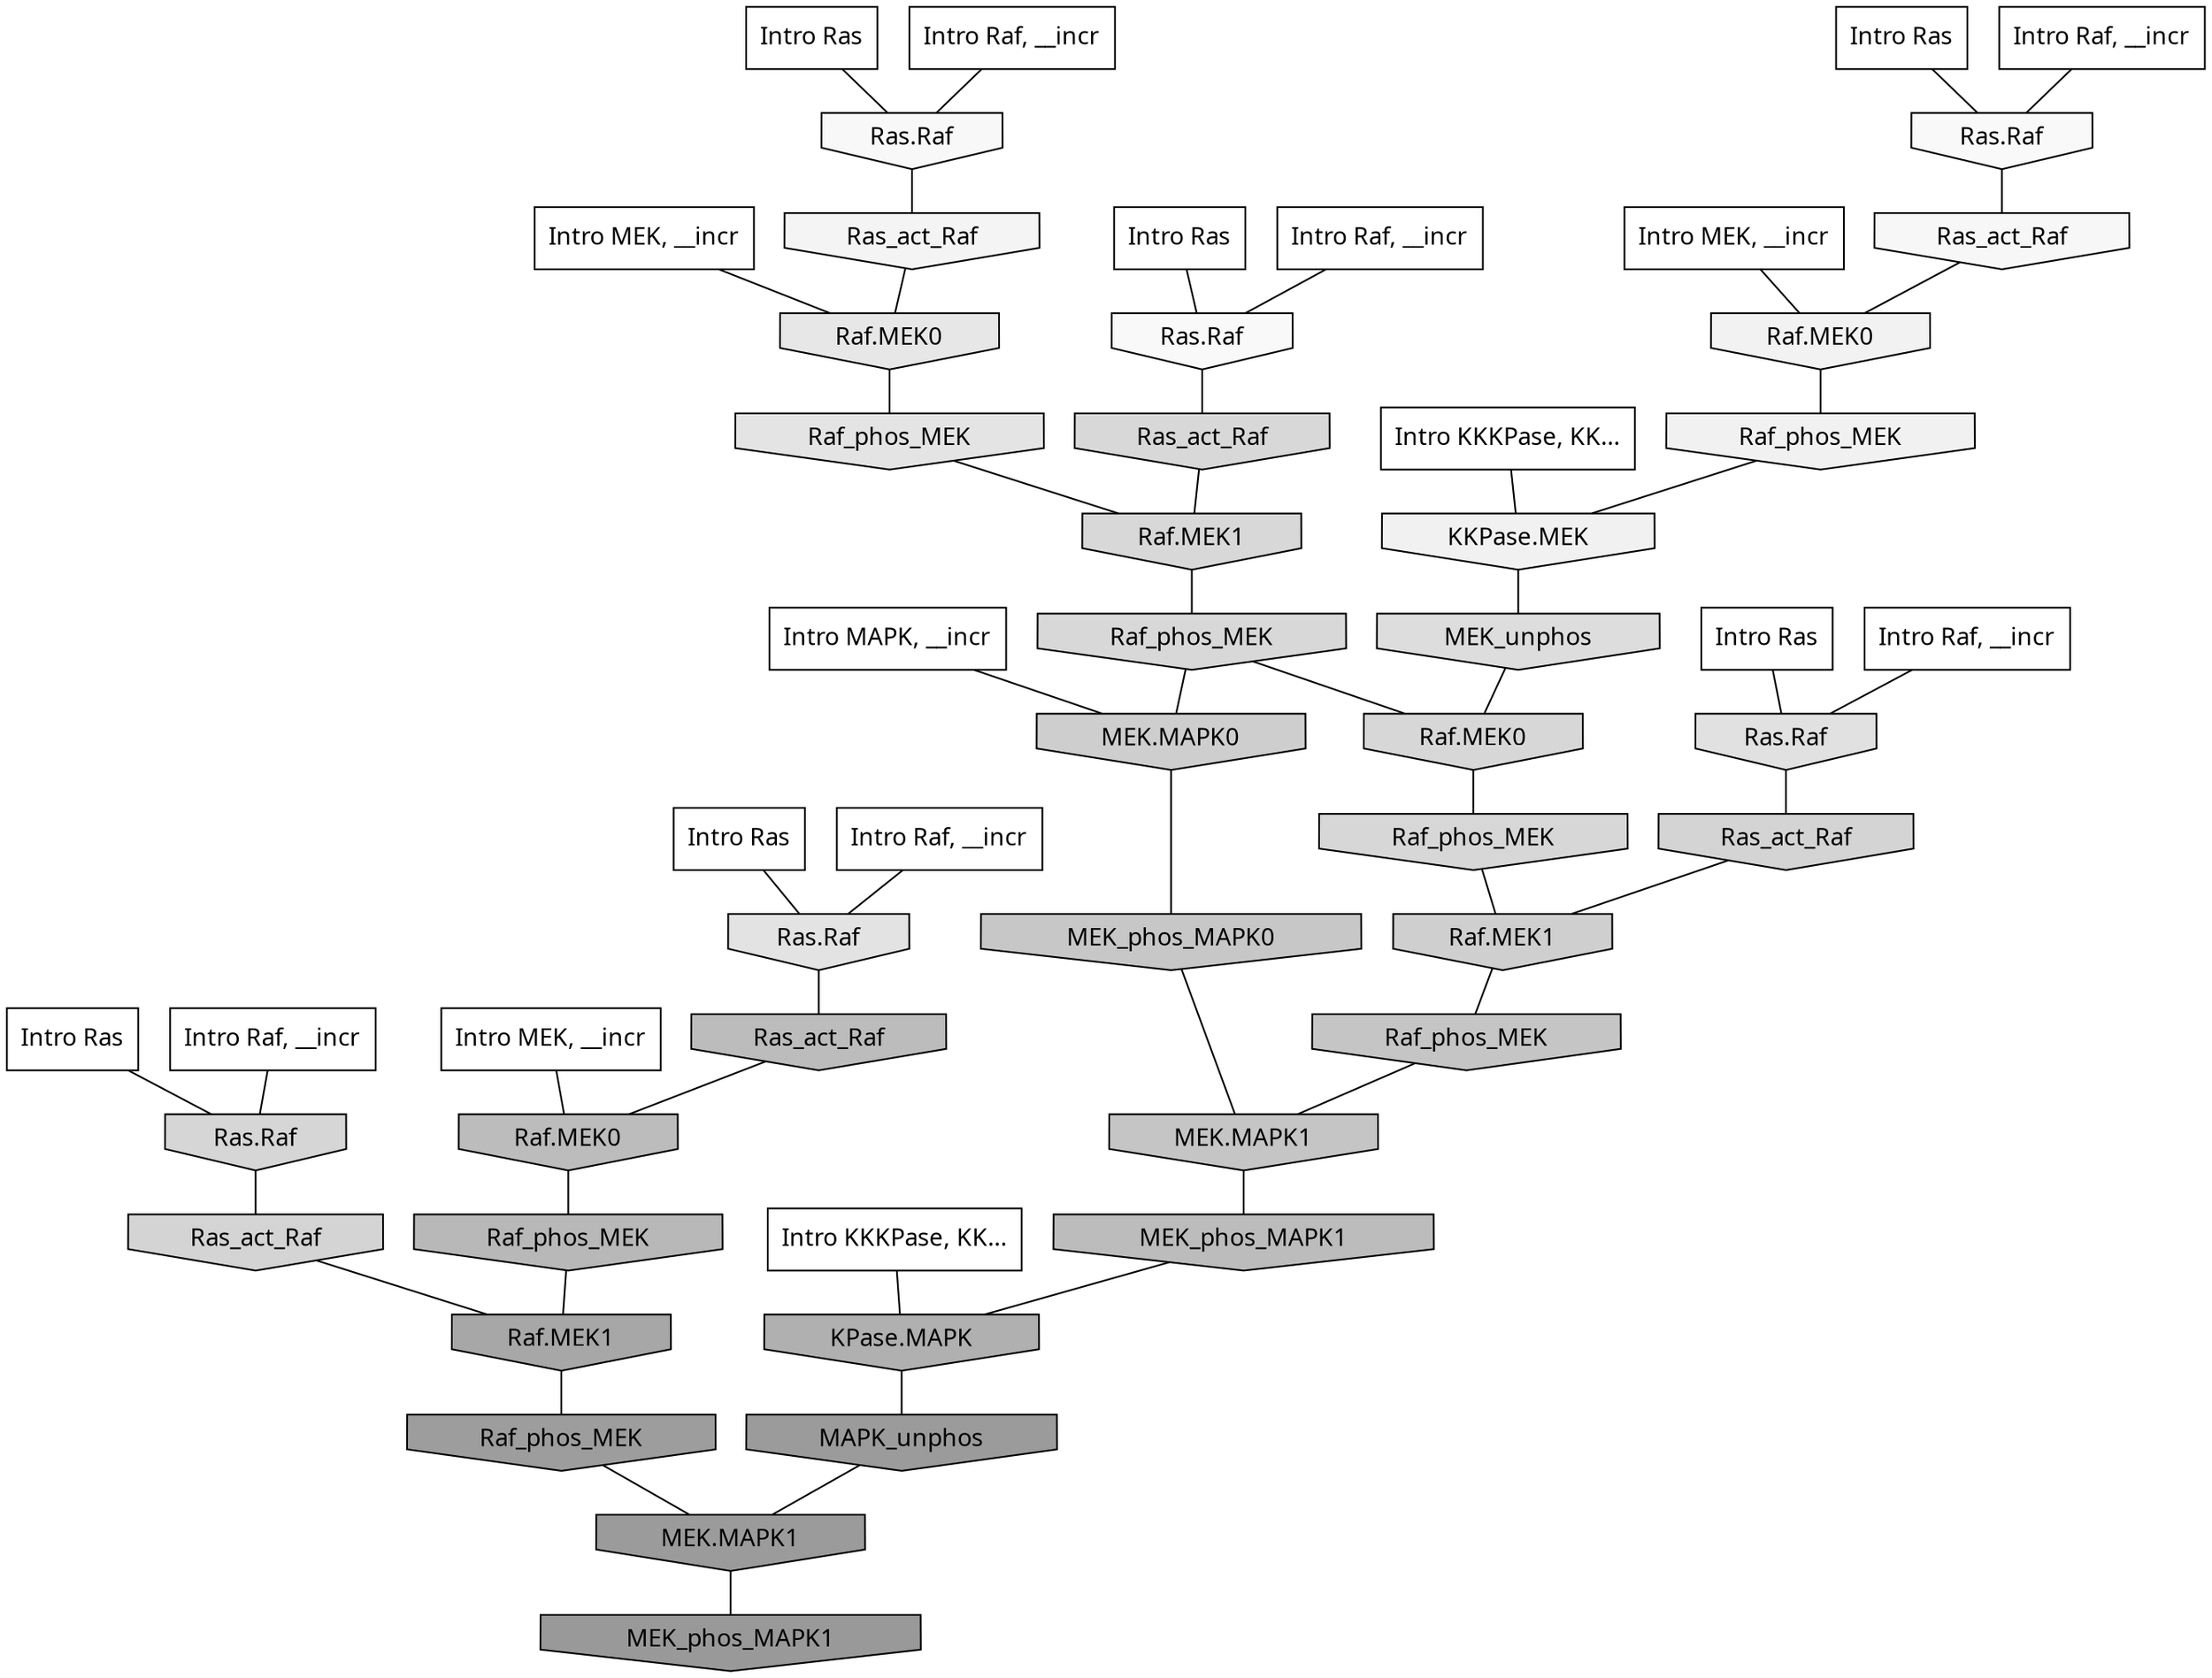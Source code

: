 digraph G{
  rankdir="TB";
  ranksep=0.30;
  node [fontname="CMU Serif"];
  edge [fontname="CMU Serif"];
  
  2 [label="Intro Ras", shape=rectangle, style=filled, fillcolor="0.000 0.000 1.000"]
  
  15 [label="Intro Ras", shape=rectangle, style=filled, fillcolor="0.000 0.000 1.000"]
  
  16 [label="Intro Ras", shape=rectangle, style=filled, fillcolor="0.000 0.000 1.000"]
  
  28 [label="Intro Ras", shape=rectangle, style=filled, fillcolor="0.000 0.000 1.000"]
  
  35 [label="Intro Ras", shape=rectangle, style=filled, fillcolor="0.000 0.000 1.000"]
  
  40 [label="Intro Ras", shape=rectangle, style=filled, fillcolor="0.000 0.000 1.000"]
  
  171 [label="Intro Raf, __incr", shape=rectangle, style=filled, fillcolor="0.000 0.000 1.000"]
  
  231 [label="Intro Raf, __incr", shape=rectangle, style=filled, fillcolor="0.000 0.000 1.000"]
  
  315 [label="Intro Raf, __incr", shape=rectangle, style=filled, fillcolor="0.000 0.000 1.000"]
  
  411 [label="Intro Raf, __incr", shape=rectangle, style=filled, fillcolor="0.000 0.000 1.000"]
  
  774 [label="Intro Raf, __incr", shape=rectangle, style=filled, fillcolor="0.000 0.000 1.000"]
  
  798 [label="Intro Raf, __incr", shape=rectangle, style=filled, fillcolor="0.000 0.000 1.000"]
  
  1519 [label="Intro MEK, __incr", shape=rectangle, style=filled, fillcolor="0.000 0.000 1.000"]
  
  1771 [label="Intro MEK, __incr", shape=rectangle, style=filled, fillcolor="0.000 0.000 1.000"]
  
  2020 [label="Intro MEK, __incr", shape=rectangle, style=filled, fillcolor="0.000 0.000 1.000"]
  
  2717 [label="Intro MAPK, __incr", shape=rectangle, style=filled, fillcolor="0.000 0.000 1.000"]
  
  3156 [label="Intro KKKPase, KK...", shape=rectangle, style=filled, fillcolor="0.000 0.000 1.000"]
  
  3180 [label="Intro KKKPase, KK...", shape=rectangle, style=filled, fillcolor="0.000 0.000 1.000"]
  
  3511 [label="Ras.Raf", shape=invhouse, style=filled, fillcolor="0.000 0.000 0.975"]
  
  3530 [label="Ras.Raf", shape=invhouse, style=filled, fillcolor="0.000 0.000 0.974"]
  
  3562 [label="Ras.Raf", shape=invhouse, style=filled, fillcolor="0.000 0.000 0.970"]
  
  3631 [label="Ras_act_Raf", shape=invhouse, style=filled, fillcolor="0.000 0.000 0.965"]
  
  3738 [label="Ras_act_Raf", shape=invhouse, style=filled, fillcolor="0.000 0.000 0.957"]
  
  3917 [label="Raf.MEK0", shape=invhouse, style=filled, fillcolor="0.000 0.000 0.946"]
  
  3995 [label="Raf_phos_MEK", shape=invhouse, style=filled, fillcolor="0.000 0.000 0.944"]
  
  4016 [label="KKPase.MEK", shape=invhouse, style=filled, fillcolor="0.000 0.000 0.943"]
  
  4722 [label="Raf.MEK0", shape=invhouse, style=filled, fillcolor="0.000 0.000 0.906"]
  
  5026 [label="Raf_phos_MEK", shape=invhouse, style=filled, fillcolor="0.000 0.000 0.892"]
  
  5103 [label="Ras.Raf", shape=invhouse, style=filled, fillcolor="0.000 0.000 0.888"]
  
  5297 [label="Ras.Raf", shape=invhouse, style=filled, fillcolor="0.000 0.000 0.880"]
  
  5630 [label="MEK_unphos", shape=invhouse, style=filled, fillcolor="0.000 0.000 0.865"]
  
  6119 [label="Ras_act_Raf", shape=invhouse, style=filled, fillcolor="0.000 0.000 0.845"]
  
  6121 [label="Raf.MEK1", shape=invhouse, style=filled, fillcolor="0.000 0.000 0.845"]
  
  6160 [label="Raf_phos_MEK", shape=invhouse, style=filled, fillcolor="0.000 0.000 0.844"]
  
  6163 [label="Raf.MEK0", shape=invhouse, style=filled, fillcolor="0.000 0.000 0.843"]
  
  6263 [label="Raf_phos_MEK", shape=invhouse, style=filled, fillcolor="0.000 0.000 0.840"]
  
  6325 [label="Ras.Raf", shape=invhouse, style=filled, fillcolor="0.000 0.000 0.838"]
  
  6512 [label="Ras_act_Raf", shape=invhouse, style=filled, fillcolor="0.000 0.000 0.832"]
  
  6564 [label="Ras_act_Raf", shape=invhouse, style=filled, fillcolor="0.000 0.000 0.831"]
  
  7393 [label="Raf.MEK1", shape=invhouse, style=filled, fillcolor="0.000 0.000 0.809"]
  
  7487 [label="MEK.MAPK0", shape=invhouse, style=filled, fillcolor="0.000 0.000 0.807"]
  
  8660 [label="MEK_phos_MAPK0", shape=invhouse, style=filled, fillcolor="0.000 0.000 0.779"]
  
  9056 [label="Raf_phos_MEK", shape=invhouse, style=filled, fillcolor="0.000 0.000 0.770"]
  
  9058 [label="MEK.MAPK1", shape=invhouse, style=filled, fillcolor="0.000 0.000 0.770"]
  
  10975 [label="Ras_act_Raf", shape=invhouse, style=filled, fillcolor="0.000 0.000 0.738"]
  
  10978 [label="Raf.MEK0", shape=invhouse, style=filled, fillcolor="0.000 0.000 0.738"]
  
  11044 [label="MEK_phos_MAPK1", shape=invhouse, style=filled, fillcolor="0.000 0.000 0.737"]
  
  12332 [label="Raf_phos_MEK", shape=invhouse, style=filled, fillcolor="0.000 0.000 0.720"]
  
  14991 [label="KPase.MAPK", shape=invhouse, style=filled, fillcolor="0.000 0.000 0.690"]
  
  17094 [label="Raf.MEK1", shape=invhouse, style=filled, fillcolor="0.000 0.000 0.655"]
  
  18483 [label="Raf_phos_MEK", shape=invhouse, style=filled, fillcolor="0.000 0.000 0.615"]
  
  18748 [label="MAPK_unphos", shape=invhouse, style=filled, fillcolor="0.000 0.000 0.606"]
  
  18749 [label="MEK.MAPK1", shape=invhouse, style=filled, fillcolor="0.000 0.000 0.606"]
  
  18933 [label="MEK_phos_MAPK1", shape=invhouse, style=filled, fillcolor="0.000 0.000 0.600"]
  
  
  18749 -> 18933 [dir=none, color="0.000 0.000 0.000"] 
  18748 -> 18749 [dir=none, color="0.000 0.000 0.000"] 
  18483 -> 18749 [dir=none, color="0.000 0.000 0.000"] 
  17094 -> 18483 [dir=none, color="0.000 0.000 0.000"] 
  14991 -> 18748 [dir=none, color="0.000 0.000 0.000"] 
  12332 -> 17094 [dir=none, color="0.000 0.000 0.000"] 
  11044 -> 14991 [dir=none, color="0.000 0.000 0.000"] 
  10978 -> 12332 [dir=none, color="0.000 0.000 0.000"] 
  10975 -> 10978 [dir=none, color="0.000 0.000 0.000"] 
  9058 -> 11044 [dir=none, color="0.000 0.000 0.000"] 
  9056 -> 9058 [dir=none, color="0.000 0.000 0.000"] 
  8660 -> 9058 [dir=none, color="0.000 0.000 0.000"] 
  7487 -> 8660 [dir=none, color="0.000 0.000 0.000"] 
  7393 -> 9056 [dir=none, color="0.000 0.000 0.000"] 
  6564 -> 17094 [dir=none, color="0.000 0.000 0.000"] 
  6512 -> 7393 [dir=none, color="0.000 0.000 0.000"] 
  6325 -> 6564 [dir=none, color="0.000 0.000 0.000"] 
  6263 -> 7393 [dir=none, color="0.000 0.000 0.000"] 
  6163 -> 6263 [dir=none, color="0.000 0.000 0.000"] 
  6160 -> 6163 [dir=none, color="0.000 0.000 0.000"] 
  6160 -> 7487 [dir=none, color="0.000 0.000 0.000"] 
  6121 -> 6160 [dir=none, color="0.000 0.000 0.000"] 
  6119 -> 6121 [dir=none, color="0.000 0.000 0.000"] 
  5630 -> 6163 [dir=none, color="0.000 0.000 0.000"] 
  5297 -> 6512 [dir=none, color="0.000 0.000 0.000"] 
  5103 -> 10975 [dir=none, color="0.000 0.000 0.000"] 
  5026 -> 6121 [dir=none, color="0.000 0.000 0.000"] 
  4722 -> 5026 [dir=none, color="0.000 0.000 0.000"] 
  4016 -> 5630 [dir=none, color="0.000 0.000 0.000"] 
  3995 -> 4016 [dir=none, color="0.000 0.000 0.000"] 
  3917 -> 3995 [dir=none, color="0.000 0.000 0.000"] 
  3738 -> 4722 [dir=none, color="0.000 0.000 0.000"] 
  3631 -> 3917 [dir=none, color="0.000 0.000 0.000"] 
  3562 -> 3738 [dir=none, color="0.000 0.000 0.000"] 
  3530 -> 6119 [dir=none, color="0.000 0.000 0.000"] 
  3511 -> 3631 [dir=none, color="0.000 0.000 0.000"] 
  3180 -> 4016 [dir=none, color="0.000 0.000 0.000"] 
  3156 -> 14991 [dir=none, color="0.000 0.000 0.000"] 
  2717 -> 7487 [dir=none, color="0.000 0.000 0.000"] 
  2020 -> 4722 [dir=none, color="0.000 0.000 0.000"] 
  1771 -> 3917 [dir=none, color="0.000 0.000 0.000"] 
  1519 -> 10978 [dir=none, color="0.000 0.000 0.000"] 
  798 -> 5297 [dir=none, color="0.000 0.000 0.000"] 
  774 -> 6325 [dir=none, color="0.000 0.000 0.000"] 
  411 -> 3562 [dir=none, color="0.000 0.000 0.000"] 
  315 -> 3511 [dir=none, color="0.000 0.000 0.000"] 
  231 -> 5103 [dir=none, color="0.000 0.000 0.000"] 
  171 -> 3530 [dir=none, color="0.000 0.000 0.000"] 
  40 -> 5103 [dir=none, color="0.000 0.000 0.000"] 
  35 -> 6325 [dir=none, color="0.000 0.000 0.000"] 
  28 -> 3511 [dir=none, color="0.000 0.000 0.000"] 
  16 -> 3530 [dir=none, color="0.000 0.000 0.000"] 
  15 -> 5297 [dir=none, color="0.000 0.000 0.000"] 
  2 -> 3562 [dir=none, color="0.000 0.000 0.000"] 
  
  }
